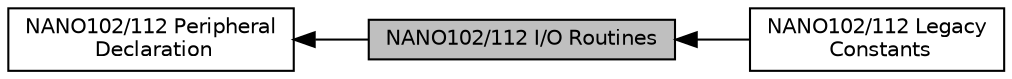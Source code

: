 digraph "NANO102/112 I/O Routines"
{
  edge [fontname="Helvetica",fontsize="10",labelfontname="Helvetica",labelfontsize="10"];
  node [fontname="Helvetica",fontsize="10",shape=box];
  rankdir=LR;
  Node1 [label="NANO102/112 I/O Routines",height=0.2,width=0.4,color="black", fillcolor="grey75", style="filled", fontcolor="black",tooltip=" "];
  Node2 [label="NANO102/112 Peripheral\l Declaration",height=0.2,width=0.4,color="black", fillcolor="white", style="filled",URL="$da/d2d/group___n_a_n_o1_x2___p_e_r_i_p_h_e_r_a_l___d_e_c_l_a_r_a_t_i_o_n.html",tooltip=" "];
  Node3 [label="NANO102/112 Legacy\l Constants",height=0.2,width=0.4,color="black", fillcolor="white", style="filled",URL="$d4/d75/group___n_a_n_o1_x2__legacy___constants.html",tooltip=" "];
  Node2->Node1 [shape=plaintext, dir="back", style="solid"];
  Node1->Node3 [shape=plaintext, dir="back", style="solid"];
}
